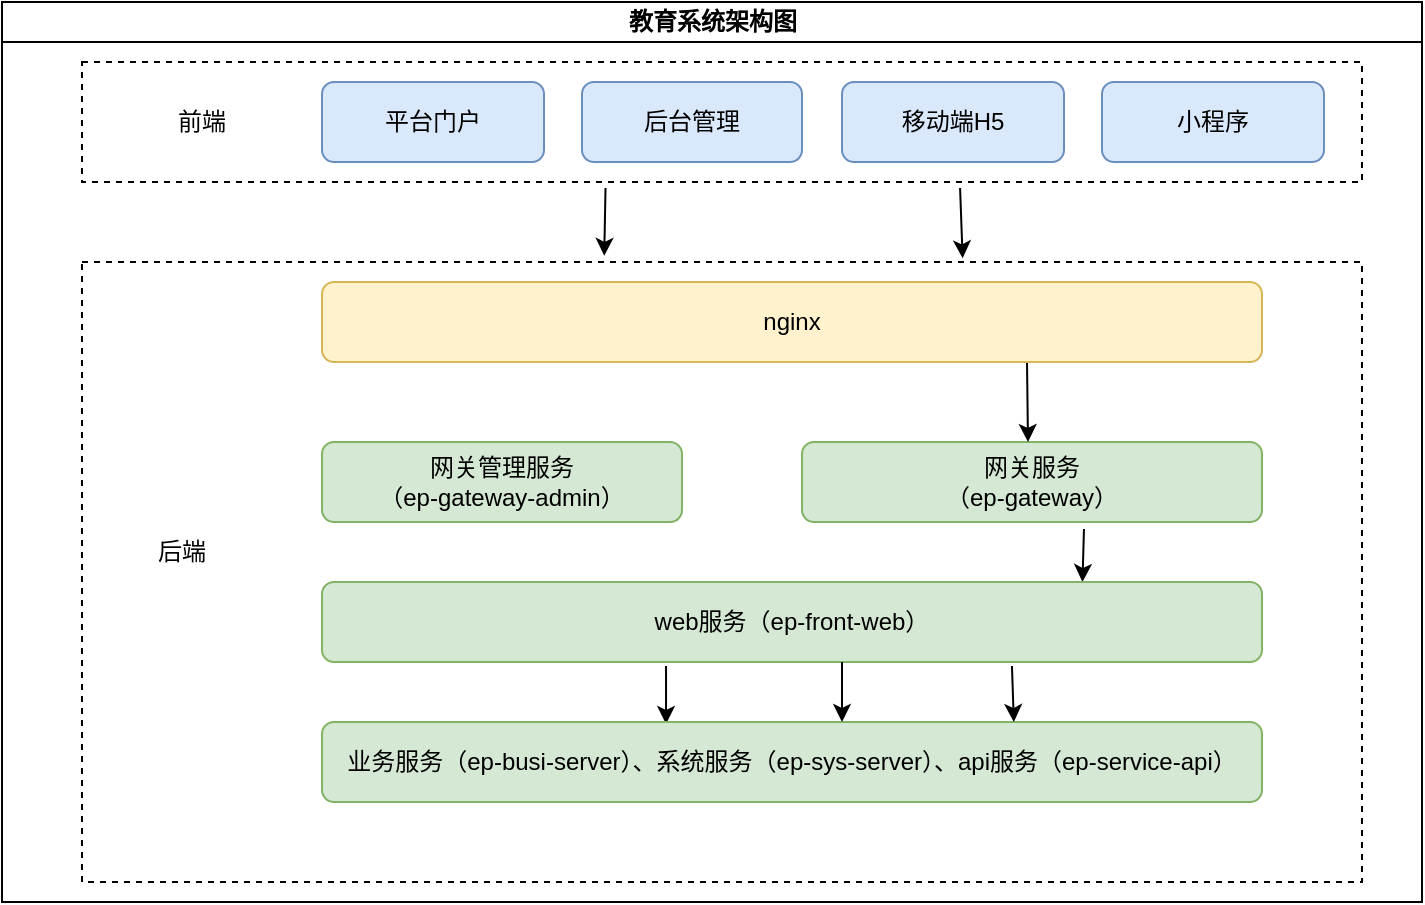 <mxfile version="20.8.20" type="github">
  <diagram id="prtHgNgQTEPvFCAcTncT" name="Page-1">
    <mxGraphModel dx="954" dy="562" grid="1" gridSize="10" guides="1" tooltips="1" connect="1" arrows="1" fold="1" page="1" pageScale="1" pageWidth="827" pageHeight="1169" math="0" shadow="0">
      <root>
        <mxCell id="0" />
        <mxCell id="1" parent="0" />
        <mxCell id="dNxyNK7c78bLwvsdeMH5-11" value="教育系统架构图" style="swimlane;html=1;startSize=20;horizontal=1;containerType=tree;glass=0;" parent="1" vertex="1">
          <mxGeometry x="40" y="40" width="710" height="450" as="geometry" />
        </mxCell>
        <mxCell id="byMtEM7miDaUPD9UnSFD-23" style="edgeStyle=none;rounded=0;orthogonalLoop=1;jettySize=auto;html=1;entryX=0.408;entryY=-0.01;entryDx=0;entryDy=0;exitX=0.409;exitY=1.05;exitDx=0;exitDy=0;exitPerimeter=0;entryPerimeter=0;" parent="dNxyNK7c78bLwvsdeMH5-11" source="byMtEM7miDaUPD9UnSFD-1" target="byMtEM7miDaUPD9UnSFD-6" edge="1">
          <mxGeometry relative="1" as="geometry" />
        </mxCell>
        <mxCell id="byMtEM7miDaUPD9UnSFD-24" style="edgeStyle=none;rounded=0;orthogonalLoop=1;jettySize=auto;html=1;exitX=0.686;exitY=1.05;exitDx=0;exitDy=0;entryX=0.688;entryY=-0.006;entryDx=0;entryDy=0;exitPerimeter=0;entryPerimeter=0;" parent="dNxyNK7c78bLwvsdeMH5-11" source="byMtEM7miDaUPD9UnSFD-1" target="byMtEM7miDaUPD9UnSFD-6" edge="1">
          <mxGeometry relative="1" as="geometry" />
        </mxCell>
        <mxCell id="byMtEM7miDaUPD9UnSFD-1" value="" style="rounded=0;whiteSpace=wrap;html=1;dashed=1;" parent="dNxyNK7c78bLwvsdeMH5-11" vertex="1">
          <mxGeometry x="40" y="30" width="640" height="60" as="geometry" />
        </mxCell>
        <mxCell id="byMtEM7miDaUPD9UnSFD-2" value="平台门户" style="rounded=1;whiteSpace=wrap;html=1;fillColor=#dae8fc;strokeColor=#6c8ebf;" parent="dNxyNK7c78bLwvsdeMH5-11" vertex="1">
          <mxGeometry x="160" y="40" width="111" height="40" as="geometry" />
        </mxCell>
        <mxCell id="byMtEM7miDaUPD9UnSFD-3" value="后台管理" style="rounded=1;whiteSpace=wrap;html=1;fillColor=#dae8fc;strokeColor=#6c8ebf;" parent="dNxyNK7c78bLwvsdeMH5-11" vertex="1">
          <mxGeometry x="290" y="40" width="110" height="40" as="geometry" />
        </mxCell>
        <mxCell id="byMtEM7miDaUPD9UnSFD-4" value="前端" style="text;html=1;strokeColor=none;fillColor=none;align=center;verticalAlign=middle;whiteSpace=wrap;rounded=0;" parent="dNxyNK7c78bLwvsdeMH5-11" vertex="1">
          <mxGeometry x="70" y="45" width="60" height="30" as="geometry" />
        </mxCell>
        <mxCell id="byMtEM7miDaUPD9UnSFD-6" value="" style="rounded=0;whiteSpace=wrap;html=1;dashed=1;" parent="dNxyNK7c78bLwvsdeMH5-11" vertex="1">
          <mxGeometry x="40" y="130" width="640" height="310" as="geometry" />
        </mxCell>
        <mxCell id="byMtEM7miDaUPD9UnSFD-7" value="后端" style="text;html=1;strokeColor=none;fillColor=none;align=center;verticalAlign=middle;whiteSpace=wrap;rounded=0;" parent="dNxyNK7c78bLwvsdeMH5-11" vertex="1">
          <mxGeometry x="60" y="260" width="60" height="30" as="geometry" />
        </mxCell>
        <mxCell id="byMtEM7miDaUPD9UnSFD-19" style="rounded=0;orthogonalLoop=1;jettySize=auto;html=1;entryX=0.809;entryY=0;entryDx=0;entryDy=0;exitX=0.613;exitY=1.088;exitDx=0;exitDy=0;entryPerimeter=0;exitPerimeter=0;" parent="dNxyNK7c78bLwvsdeMH5-11" source="byMtEM7miDaUPD9UnSFD-8" target="byMtEM7miDaUPD9UnSFD-9" edge="1">
          <mxGeometry relative="1" as="geometry" />
        </mxCell>
        <mxCell id="byMtEM7miDaUPD9UnSFD-8" value="网关服务&lt;br&gt;（ep-gateway）" style="rounded=1;whiteSpace=wrap;html=1;fillColor=#d5e8d4;strokeColor=#82b366;" parent="dNxyNK7c78bLwvsdeMH5-11" vertex="1">
          <mxGeometry x="400" y="220" width="230" height="40" as="geometry" />
        </mxCell>
        <mxCell id="byMtEM7miDaUPD9UnSFD-20" style="edgeStyle=none;rounded=0;orthogonalLoop=1;jettySize=auto;html=1;entryX=0.366;entryY=0.025;entryDx=0;entryDy=0;exitX=0.366;exitY=1.05;exitDx=0;exitDy=0;exitPerimeter=0;entryPerimeter=0;" parent="dNxyNK7c78bLwvsdeMH5-11" source="byMtEM7miDaUPD9UnSFD-9" target="byMtEM7miDaUPD9UnSFD-18" edge="1">
          <mxGeometry relative="1" as="geometry" />
        </mxCell>
        <mxCell id="byMtEM7miDaUPD9UnSFD-9" value="web服务（ep-front-web）" style="rounded=1;whiteSpace=wrap;html=1;fillColor=#d5e8d4;strokeColor=#82b366;" parent="dNxyNK7c78bLwvsdeMH5-11" vertex="1">
          <mxGeometry x="160" y="290" width="470" height="40" as="geometry" />
        </mxCell>
        <mxCell id="byMtEM7miDaUPD9UnSFD-16" style="rounded=0;orthogonalLoop=1;jettySize=auto;html=1;exitX=0.75;exitY=1;exitDx=0;exitDy=0;" parent="dNxyNK7c78bLwvsdeMH5-11" source="byMtEM7miDaUPD9UnSFD-14" edge="1">
          <mxGeometry relative="1" as="geometry">
            <mxPoint x="513" y="220" as="targetPoint" />
          </mxGeometry>
        </mxCell>
        <mxCell id="byMtEM7miDaUPD9UnSFD-14" value="nginx" style="rounded=1;whiteSpace=wrap;html=1;fillColor=#fff2cc;strokeColor=#d6b656;" parent="dNxyNK7c78bLwvsdeMH5-11" vertex="1">
          <mxGeometry x="160" y="140" width="470" height="40" as="geometry" />
        </mxCell>
        <mxCell id="byMtEM7miDaUPD9UnSFD-15" value="网关管理服务&lt;br&gt;（ep-gateway-admin）" style="rounded=1;whiteSpace=wrap;html=1;fillColor=#d5e8d4;strokeColor=#82b366;" parent="dNxyNK7c78bLwvsdeMH5-11" vertex="1">
          <mxGeometry x="160" y="220" width="180" height="40" as="geometry" />
        </mxCell>
        <mxCell id="byMtEM7miDaUPD9UnSFD-18" value="业务服务（ep-busi-server）、系统服务（ep-sys-server）、api服务（ep-service-api）" style="rounded=1;whiteSpace=wrap;html=1;fillColor=#d5e8d4;strokeColor=#82b366;" parent="dNxyNK7c78bLwvsdeMH5-11" vertex="1">
          <mxGeometry x="160" y="360" width="470" height="40" as="geometry" />
        </mxCell>
        <mxCell id="UptDjHK6j2c2VJTticpk-1" value="移动端H5" style="rounded=1;whiteSpace=wrap;html=1;fillColor=#dae8fc;strokeColor=#6c8ebf;" vertex="1" parent="dNxyNK7c78bLwvsdeMH5-11">
          <mxGeometry x="420" y="40" width="111" height="40" as="geometry" />
        </mxCell>
        <mxCell id="UptDjHK6j2c2VJTticpk-2" value="小程序" style="rounded=1;whiteSpace=wrap;html=1;fillColor=#dae8fc;strokeColor=#6c8ebf;" vertex="1" parent="dNxyNK7c78bLwvsdeMH5-11">
          <mxGeometry x="550" y="40" width="111" height="40" as="geometry" />
        </mxCell>
        <mxCell id="UptDjHK6j2c2VJTticpk-3" style="edgeStyle=none;rounded=0;orthogonalLoop=1;jettySize=auto;html=1;entryX=0.5;entryY=0;entryDx=0;entryDy=0;" edge="1" parent="dNxyNK7c78bLwvsdeMH5-11">
          <mxGeometry relative="1" as="geometry">
            <mxPoint x="420" y="330" as="sourcePoint" />
            <mxPoint x="420" y="360" as="targetPoint" />
          </mxGeometry>
        </mxCell>
        <mxCell id="UptDjHK6j2c2VJTticpk-4" style="edgeStyle=none;rounded=0;orthogonalLoop=1;jettySize=auto;html=1;entryX=0.736;entryY=0;entryDx=0;entryDy=0;exitX=0.734;exitY=1.05;exitDx=0;exitDy=0;exitPerimeter=0;entryPerimeter=0;" edge="1" parent="dNxyNK7c78bLwvsdeMH5-11" source="byMtEM7miDaUPD9UnSFD-9" target="byMtEM7miDaUPD9UnSFD-18">
          <mxGeometry relative="1" as="geometry">
            <mxPoint x="430" y="340" as="sourcePoint" />
            <mxPoint x="430" y="370" as="targetPoint" />
          </mxGeometry>
        </mxCell>
      </root>
    </mxGraphModel>
  </diagram>
</mxfile>

